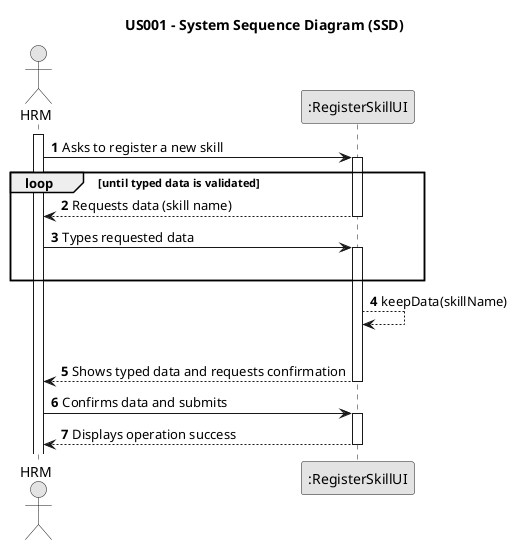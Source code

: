     @startuml
skinparam monochrome true
skinparam packageStyle rectangle
skinparam shadowing false

title US001 - System Sequence Diagram (SSD)

autonumber

actor "HRM" as Employee
participant ":RegisterSkillUI" as System

activate Employee

    Employee -> System : Asks to register a new skill
    activate System
loop until typed data is validated
        System --> Employee : Requests data (skill name)
    deactivate System

    Employee -> System : Types requested data
    activate System
    |||
    end

        System --> System : keepData(skillName)
        |||

        System --> Employee : Shows typed data and requests confirmation

    deactivate System

    Employee -> System : Confirms data and submits
    activate System


        System --> Employee : Displays operation success
        deactivate System

@enduml